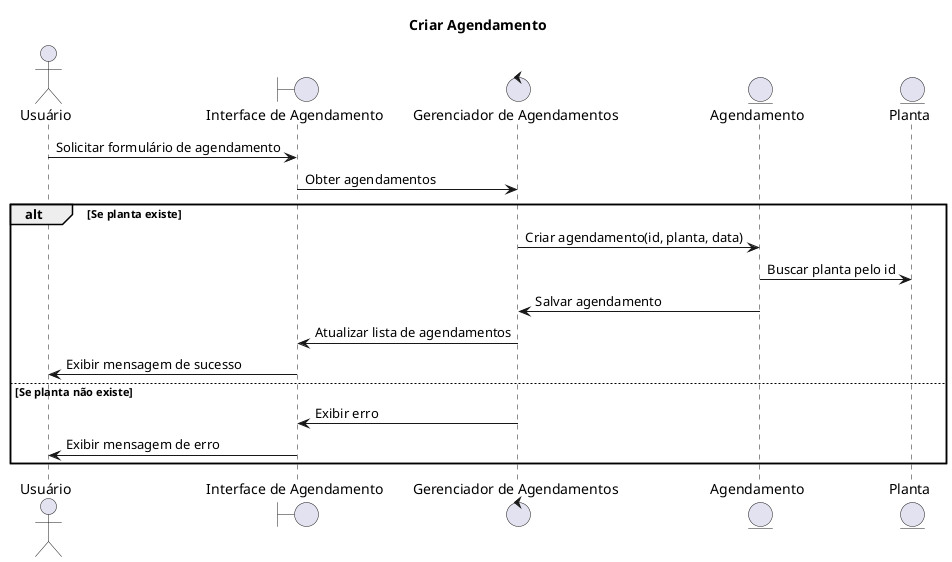 @startuml Diagrama_Sequencia_1

title Criar Agendamento

actor foo1 as "Usuário"
boundary foo2 as "Interface de Agendamento"
control foo3 as "Gerenciador de Agendamentos"
entity foo4 as "Agendamento"
entity foo5 as "Planta"

foo1 -> foo2 : Solicitar formulário de agendamento
foo2 -> foo3 : Obter agendamentos

alt Se planta existe

    foo3 -> foo4 : Criar agendamento(id, planta, data)
    foo4 -> foo5 : Buscar planta pelo id
    foo4 -> foo3 : Salvar agendamento
    foo3 -> foo2 : Atualizar lista de agendamentos
    foo2 -> foo1 : Exibir mensagem de sucesso

else Se planta não existe

    foo3 -> foo2 : Exibir erro
    foo2 -> foo1 : Exibir mensagem de erro

end
@enduml


